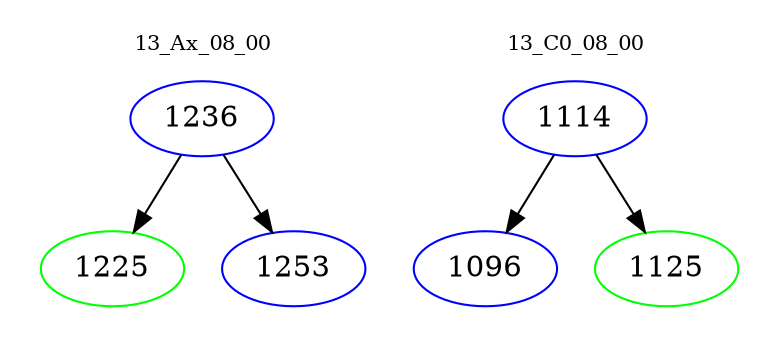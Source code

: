 digraph{
subgraph cluster_0 {
color = white
label = "13_Ax_08_00";
fontsize=10;
T0_1236 [label="1236", color="blue"]
T0_1236 -> T0_1225 [color="black"]
T0_1225 [label="1225", color="green"]
T0_1236 -> T0_1253 [color="black"]
T0_1253 [label="1253", color="blue"]
}
subgraph cluster_1 {
color = white
label = "13_C0_08_00";
fontsize=10;
T1_1114 [label="1114", color="blue"]
T1_1114 -> T1_1096 [color="black"]
T1_1096 [label="1096", color="blue"]
T1_1114 -> T1_1125 [color="black"]
T1_1125 [label="1125", color="green"]
}
}

